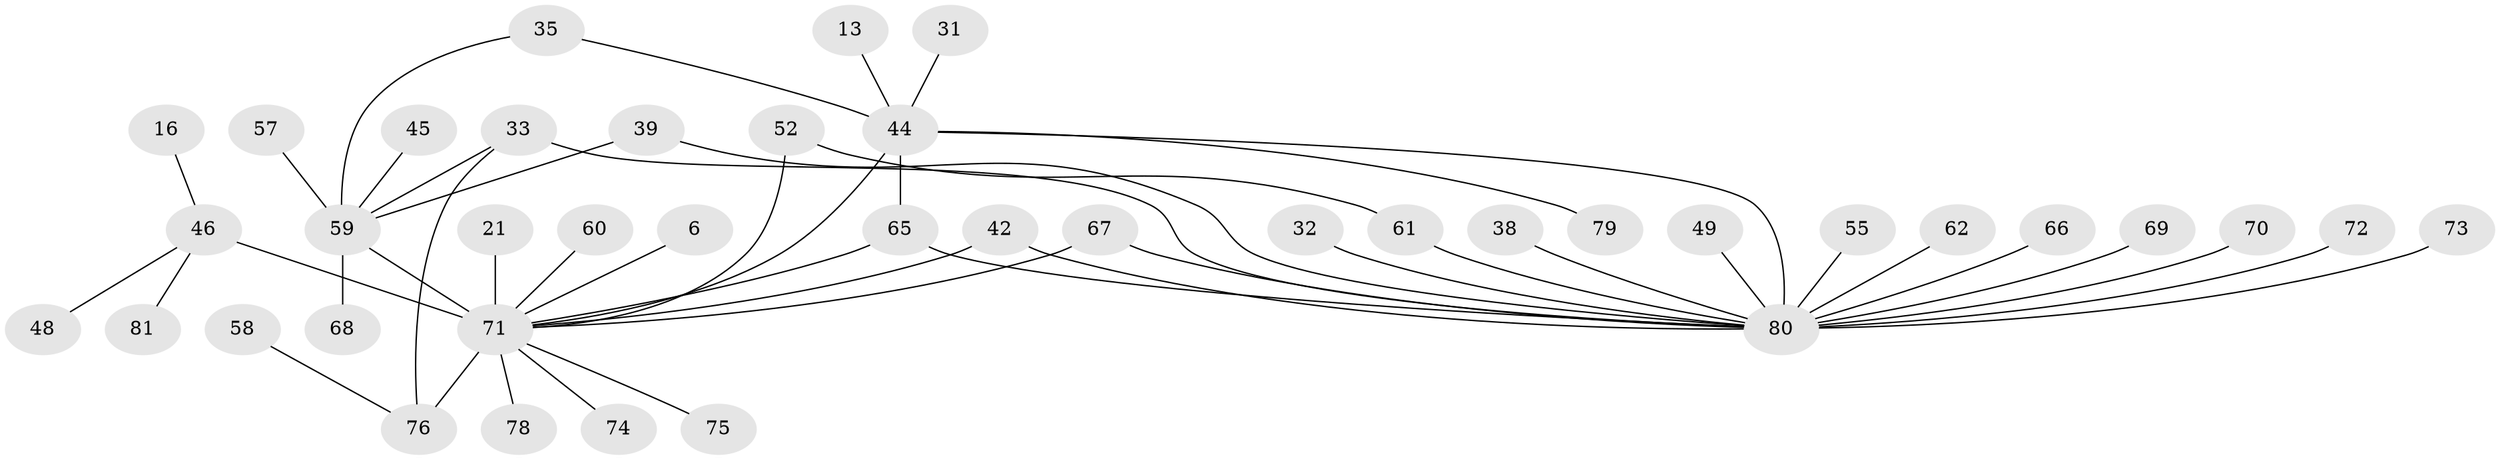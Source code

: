 // original degree distribution, {12: 0.012345679012345678, 18: 0.012345679012345678, 17: 0.012345679012345678, 7: 0.024691358024691357, 10: 0.012345679012345678, 1: 0.38271604938271603, 6: 0.024691358024691357, 3: 0.14814814814814814, 5: 0.037037037037037035, 4: 0.06172839506172839, 2: 0.25925925925925924, 9: 0.012345679012345678}
// Generated by graph-tools (version 1.1) at 2025/47/03/09/25 04:47:56]
// undirected, 40 vertices, 48 edges
graph export_dot {
graph [start="1"]
  node [color=gray90,style=filled];
  6;
  13;
  16;
  21;
  31;
  32;
  33 [super="+10"];
  35;
  38;
  39;
  42;
  44 [super="+41+19+1"];
  45;
  46 [super="+15"];
  48;
  49;
  52 [super="+51"];
  55;
  57;
  58;
  59 [super="+54+23+28"];
  60;
  61 [super="+9"];
  62;
  65 [super="+20"];
  66;
  67 [super="+22+63"];
  68 [super="+29"];
  69;
  70;
  71 [super="+53+64+37"];
  72;
  73;
  74;
  75 [super="+56"];
  76 [super="+7"];
  78;
  79;
  80 [super="+30+40+36+26"];
  81 [super="+77"];
  6 -- 71;
  13 -- 44;
  16 -- 46;
  21 -- 71;
  31 -- 44;
  32 -- 80;
  33 -- 76;
  33 -- 59 [weight=2];
  33 -- 80;
  35 -- 44;
  35 -- 59;
  38 -- 80;
  39 -- 59;
  39 -- 80;
  42 -- 71;
  42 -- 80;
  44 -- 79;
  44 -- 65;
  44 -- 80 [weight=5];
  44 -- 71 [weight=5];
  45 -- 59;
  46 -- 48;
  46 -- 71 [weight=3];
  46 -- 81;
  49 -- 80;
  52 -- 61;
  52 -- 71;
  55 -- 80;
  57 -- 59;
  58 -- 76;
  59 -- 68;
  59 -- 71 [weight=9];
  60 -- 71;
  61 -- 80 [weight=3];
  62 -- 80;
  65 -- 80;
  65 -- 71 [weight=2];
  66 -- 80;
  67 -- 71;
  67 -- 80;
  69 -- 80;
  70 -- 80;
  71 -- 76 [weight=4];
  71 -- 74;
  71 -- 78;
  71 -- 75;
  72 -- 80;
  73 -- 80;
}
